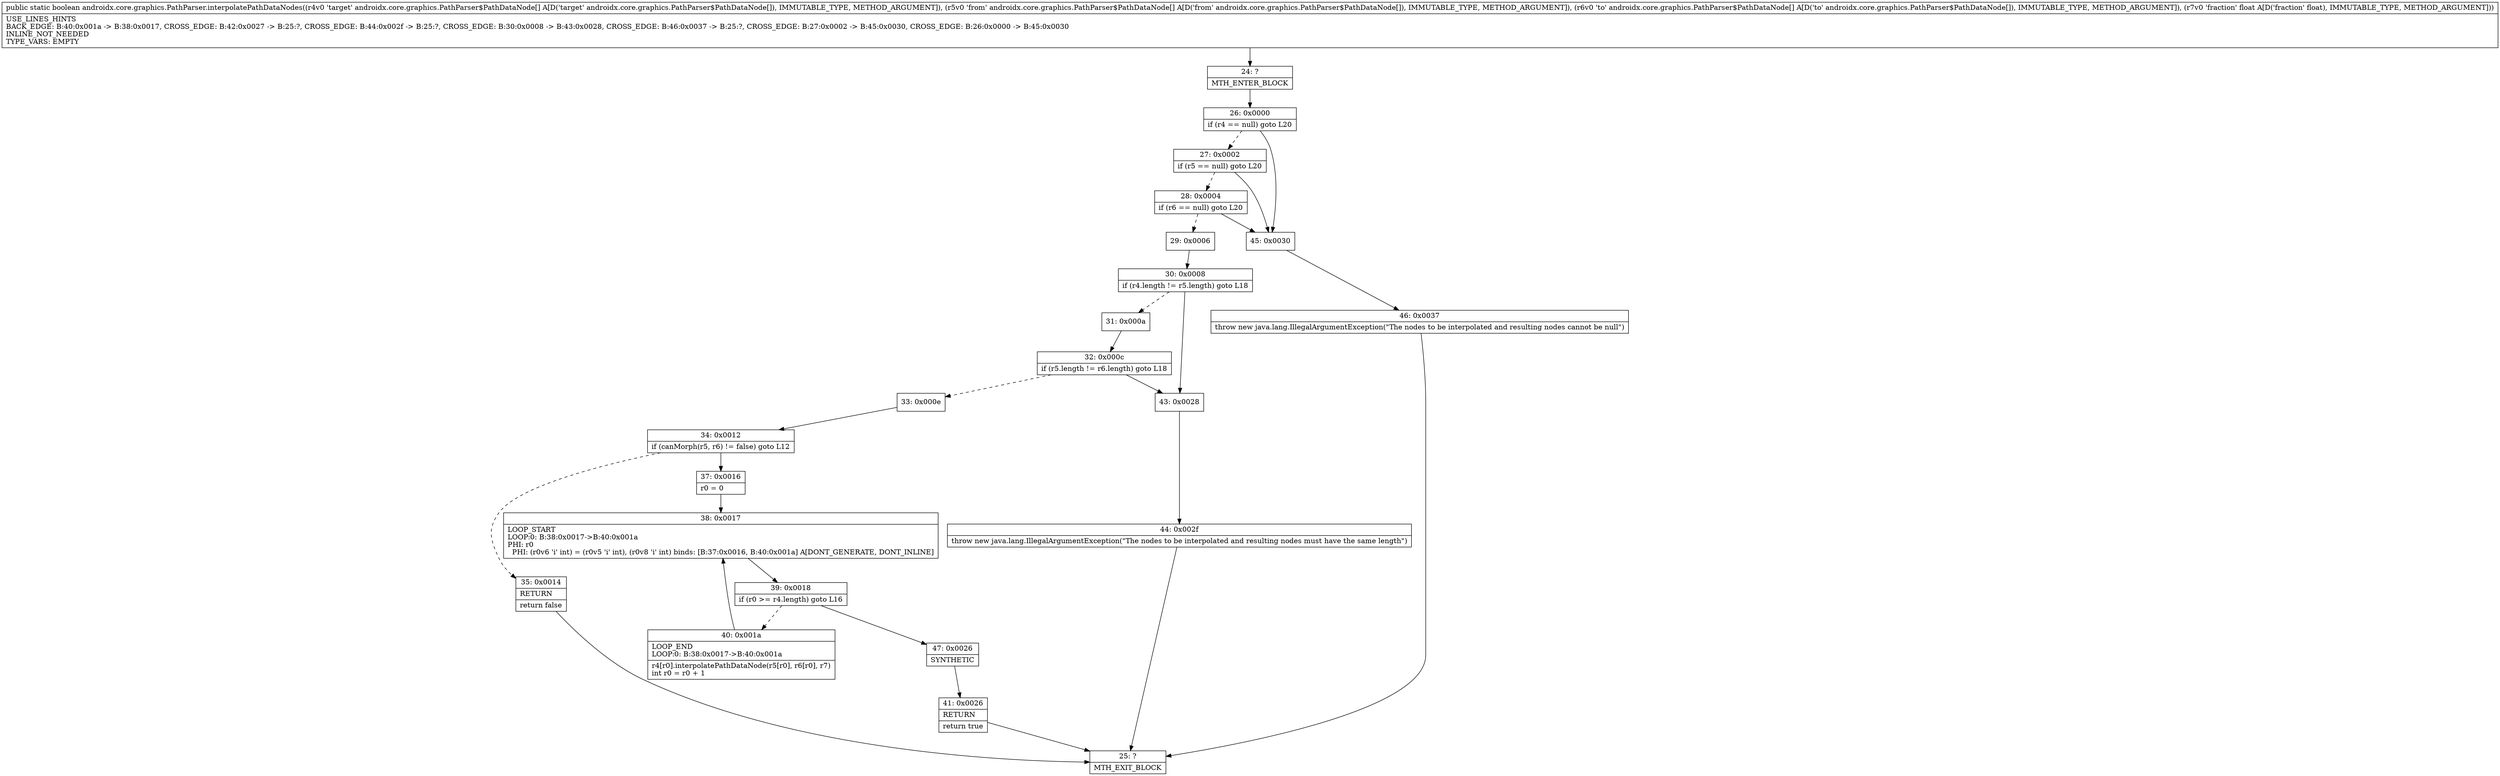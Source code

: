 digraph "CFG forandroidx.core.graphics.PathParser.interpolatePathDataNodes([Landroidx\/core\/graphics\/PathParser$PathDataNode;[Landroidx\/core\/graphics\/PathParser$PathDataNode;[Landroidx\/core\/graphics\/PathParser$PathDataNode;F)Z" {
Node_24 [shape=record,label="{24\:\ ?|MTH_ENTER_BLOCK\l}"];
Node_26 [shape=record,label="{26\:\ 0x0000|if (r4 == null) goto L20\l}"];
Node_27 [shape=record,label="{27\:\ 0x0002|if (r5 == null) goto L20\l}"];
Node_28 [shape=record,label="{28\:\ 0x0004|if (r6 == null) goto L20\l}"];
Node_29 [shape=record,label="{29\:\ 0x0006}"];
Node_30 [shape=record,label="{30\:\ 0x0008|if (r4.length != r5.length) goto L18\l}"];
Node_31 [shape=record,label="{31\:\ 0x000a}"];
Node_32 [shape=record,label="{32\:\ 0x000c|if (r5.length != r6.length) goto L18\l}"];
Node_33 [shape=record,label="{33\:\ 0x000e}"];
Node_34 [shape=record,label="{34\:\ 0x0012|if (canMorph(r5, r6) != false) goto L12\l}"];
Node_35 [shape=record,label="{35\:\ 0x0014|RETURN\l|return false\l}"];
Node_25 [shape=record,label="{25\:\ ?|MTH_EXIT_BLOCK\l}"];
Node_37 [shape=record,label="{37\:\ 0x0016|r0 = 0\l}"];
Node_38 [shape=record,label="{38\:\ 0x0017|LOOP_START\lLOOP:0: B:38:0x0017\-\>B:40:0x001a\lPHI: r0 \l  PHI: (r0v6 'i' int) = (r0v5 'i' int), (r0v8 'i' int) binds: [B:37:0x0016, B:40:0x001a] A[DONT_GENERATE, DONT_INLINE]\l}"];
Node_39 [shape=record,label="{39\:\ 0x0018|if (r0 \>= r4.length) goto L16\l}"];
Node_40 [shape=record,label="{40\:\ 0x001a|LOOP_END\lLOOP:0: B:38:0x0017\-\>B:40:0x001a\l|r4[r0].interpolatePathDataNode(r5[r0], r6[r0], r7)\lint r0 = r0 + 1\l}"];
Node_47 [shape=record,label="{47\:\ 0x0026|SYNTHETIC\l}"];
Node_41 [shape=record,label="{41\:\ 0x0026|RETURN\l|return true\l}"];
Node_43 [shape=record,label="{43\:\ 0x0028}"];
Node_44 [shape=record,label="{44\:\ 0x002f|throw new java.lang.IllegalArgumentException(\"The nodes to be interpolated and resulting nodes must have the same length\")\l}"];
Node_45 [shape=record,label="{45\:\ 0x0030}"];
Node_46 [shape=record,label="{46\:\ 0x0037|throw new java.lang.IllegalArgumentException(\"The nodes to be interpolated and resulting nodes cannot be null\")\l}"];
MethodNode[shape=record,label="{public static boolean androidx.core.graphics.PathParser.interpolatePathDataNodes((r4v0 'target' androidx.core.graphics.PathParser$PathDataNode[] A[D('target' androidx.core.graphics.PathParser$PathDataNode[]), IMMUTABLE_TYPE, METHOD_ARGUMENT]), (r5v0 'from' androidx.core.graphics.PathParser$PathDataNode[] A[D('from' androidx.core.graphics.PathParser$PathDataNode[]), IMMUTABLE_TYPE, METHOD_ARGUMENT]), (r6v0 'to' androidx.core.graphics.PathParser$PathDataNode[] A[D('to' androidx.core.graphics.PathParser$PathDataNode[]), IMMUTABLE_TYPE, METHOD_ARGUMENT]), (r7v0 'fraction' float A[D('fraction' float), IMMUTABLE_TYPE, METHOD_ARGUMENT]))  | USE_LINES_HINTS\lBACK_EDGE: B:40:0x001a \-\> B:38:0x0017, CROSS_EDGE: B:42:0x0027 \-\> B:25:?, CROSS_EDGE: B:44:0x002f \-\> B:25:?, CROSS_EDGE: B:30:0x0008 \-\> B:43:0x0028, CROSS_EDGE: B:46:0x0037 \-\> B:25:?, CROSS_EDGE: B:27:0x0002 \-\> B:45:0x0030, CROSS_EDGE: B:26:0x0000 \-\> B:45:0x0030\lINLINE_NOT_NEEDED\lTYPE_VARS: EMPTY\l}"];
MethodNode -> Node_24;Node_24 -> Node_26;
Node_26 -> Node_27[style=dashed];
Node_26 -> Node_45;
Node_27 -> Node_28[style=dashed];
Node_27 -> Node_45;
Node_28 -> Node_29[style=dashed];
Node_28 -> Node_45;
Node_29 -> Node_30;
Node_30 -> Node_31[style=dashed];
Node_30 -> Node_43;
Node_31 -> Node_32;
Node_32 -> Node_33[style=dashed];
Node_32 -> Node_43;
Node_33 -> Node_34;
Node_34 -> Node_35[style=dashed];
Node_34 -> Node_37;
Node_35 -> Node_25;
Node_37 -> Node_38;
Node_38 -> Node_39;
Node_39 -> Node_40[style=dashed];
Node_39 -> Node_47;
Node_40 -> Node_38;
Node_47 -> Node_41;
Node_41 -> Node_25;
Node_43 -> Node_44;
Node_44 -> Node_25;
Node_45 -> Node_46;
Node_46 -> Node_25;
}

